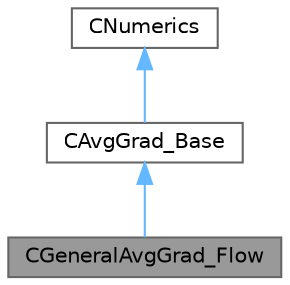 digraph "CGeneralAvgGrad_Flow"
{
 // LATEX_PDF_SIZE
  bgcolor="transparent";
  edge [fontname=Helvetica,fontsize=10,labelfontname=Helvetica,labelfontsize=10];
  node [fontname=Helvetica,fontsize=10,shape=box,height=0.2,width=0.4];
  Node1 [id="Node000001",label="CGeneralAvgGrad_Flow",height=0.2,width=0.4,color="gray40", fillcolor="grey60", style="filled", fontcolor="black",tooltip="Class for computing viscous term using the average of gradients."];
  Node2 -> Node1 [id="edge1_Node000001_Node000002",dir="back",color="steelblue1",style="solid",tooltip=" "];
  Node2 [id="Node000002",label="CAvgGrad_Base",height=0.2,width=0.4,color="gray40", fillcolor="white", style="filled",URL="$classCAvgGrad__Base.html",tooltip="A base class for computing viscous terms using an average of gradients."];
  Node3 -> Node2 [id="edge2_Node000002_Node000003",dir="back",color="steelblue1",style="solid",tooltip=" "];
  Node3 [id="Node000003",label="CNumerics",height=0.2,width=0.4,color="gray40", fillcolor="white", style="filled",URL="$classCNumerics.html",tooltip="Class for defining the numerical methods."];
}
